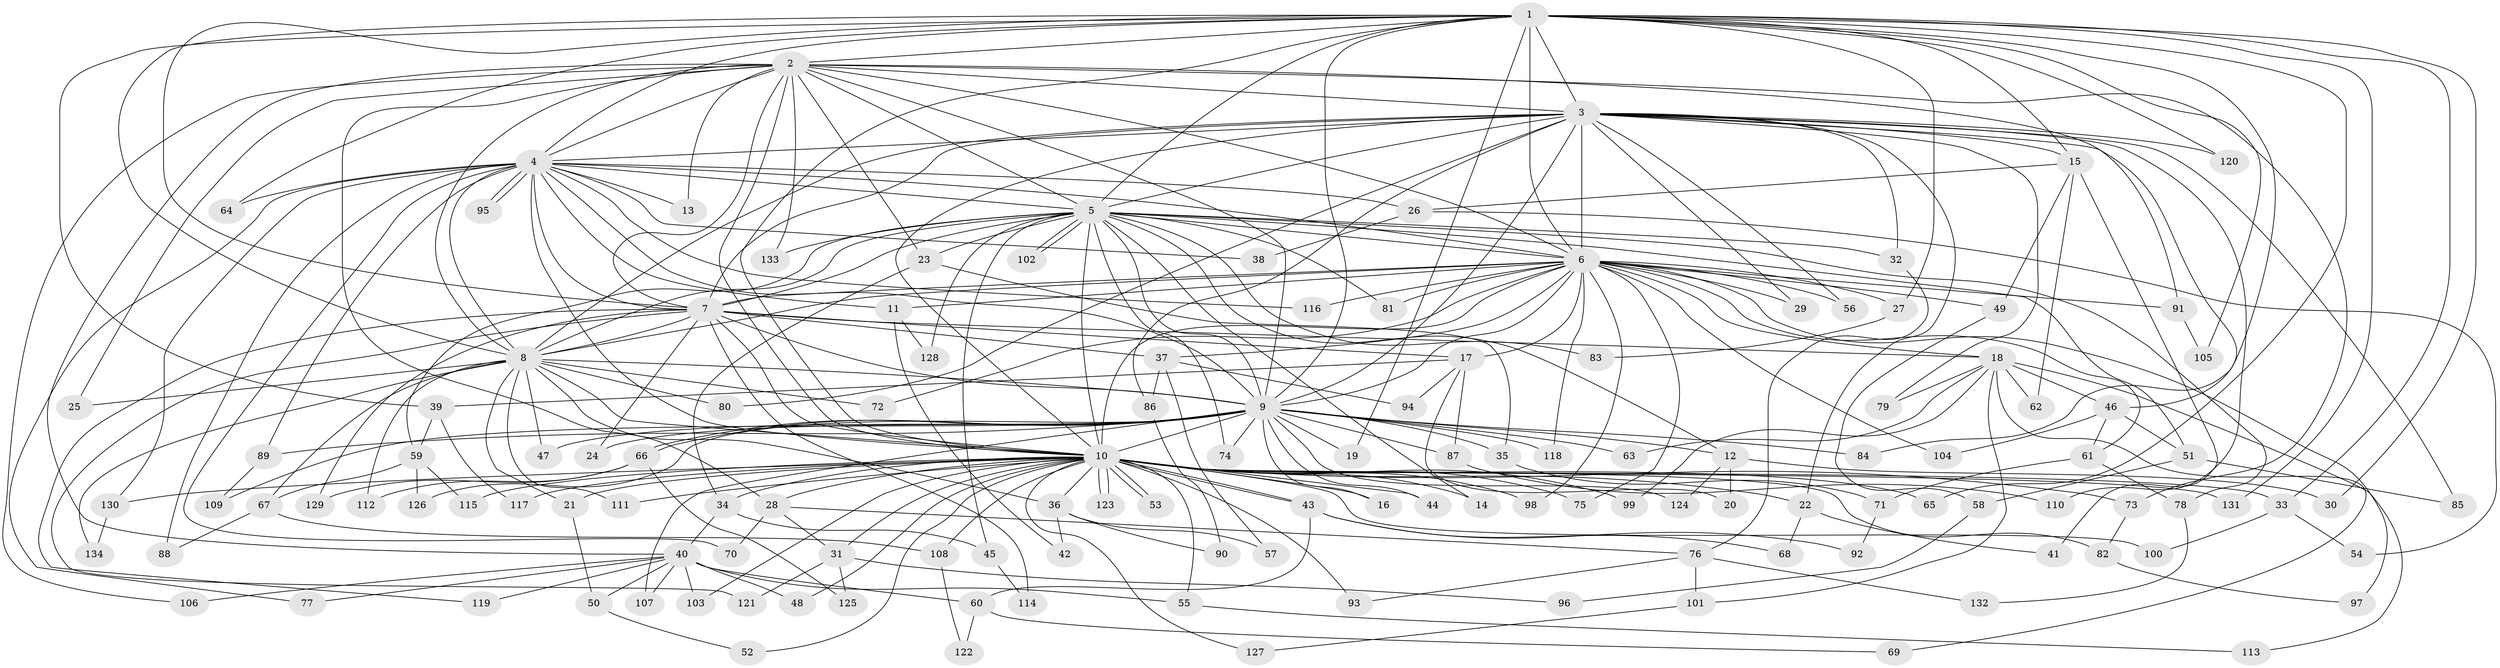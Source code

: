 // Generated by graph-tools (version 1.1) at 2025/14/03/09/25 04:14:13]
// undirected, 134 vertices, 293 edges
graph export_dot {
graph [start="1"]
  node [color=gray90,style=filled];
  1;
  2;
  3;
  4;
  5;
  6;
  7;
  8;
  9;
  10;
  11;
  12;
  13;
  14;
  15;
  16;
  17;
  18;
  19;
  20;
  21;
  22;
  23;
  24;
  25;
  26;
  27;
  28;
  29;
  30;
  31;
  32;
  33;
  34;
  35;
  36;
  37;
  38;
  39;
  40;
  41;
  42;
  43;
  44;
  45;
  46;
  47;
  48;
  49;
  50;
  51;
  52;
  53;
  54;
  55;
  56;
  57;
  58;
  59;
  60;
  61;
  62;
  63;
  64;
  65;
  66;
  67;
  68;
  69;
  70;
  71;
  72;
  73;
  74;
  75;
  76;
  77;
  78;
  79;
  80;
  81;
  82;
  83;
  84;
  85;
  86;
  87;
  88;
  89;
  90;
  91;
  92;
  93;
  94;
  95;
  96;
  97;
  98;
  99;
  100;
  101;
  102;
  103;
  104;
  105;
  106;
  107;
  108;
  109;
  110;
  111;
  112;
  113;
  114;
  115;
  116;
  117;
  118;
  119;
  120;
  121;
  122;
  123;
  124;
  125;
  126;
  127;
  128;
  129;
  130;
  131;
  132;
  133;
  134;
  1 -- 2;
  1 -- 3;
  1 -- 4;
  1 -- 5;
  1 -- 6;
  1 -- 7;
  1 -- 8;
  1 -- 9;
  1 -- 10;
  1 -- 15;
  1 -- 19;
  1 -- 27;
  1 -- 30;
  1 -- 33;
  1 -- 39;
  1 -- 64;
  1 -- 65;
  1 -- 84;
  1 -- 105;
  1 -- 120;
  1 -- 131;
  2 -- 3;
  2 -- 4;
  2 -- 5;
  2 -- 6;
  2 -- 7;
  2 -- 8;
  2 -- 9;
  2 -- 10;
  2 -- 13;
  2 -- 23;
  2 -- 25;
  2 -- 28;
  2 -- 40;
  2 -- 73;
  2 -- 91;
  2 -- 106;
  2 -- 133;
  3 -- 4;
  3 -- 5;
  3 -- 6;
  3 -- 7;
  3 -- 8;
  3 -- 9;
  3 -- 10;
  3 -- 15;
  3 -- 22;
  3 -- 29;
  3 -- 32;
  3 -- 46;
  3 -- 56;
  3 -- 79;
  3 -- 80;
  3 -- 85;
  3 -- 86;
  3 -- 110;
  3 -- 120;
  4 -- 5;
  4 -- 6;
  4 -- 7;
  4 -- 8;
  4 -- 9;
  4 -- 10;
  4 -- 11;
  4 -- 13;
  4 -- 26;
  4 -- 38;
  4 -- 64;
  4 -- 70;
  4 -- 77;
  4 -- 88;
  4 -- 89;
  4 -- 95;
  4 -- 95;
  4 -- 116;
  4 -- 130;
  5 -- 6;
  5 -- 7;
  5 -- 8;
  5 -- 9;
  5 -- 10;
  5 -- 12;
  5 -- 14;
  5 -- 23;
  5 -- 32;
  5 -- 45;
  5 -- 51;
  5 -- 59;
  5 -- 74;
  5 -- 78;
  5 -- 81;
  5 -- 83;
  5 -- 102;
  5 -- 102;
  5 -- 128;
  5 -- 133;
  6 -- 7;
  6 -- 8;
  6 -- 9;
  6 -- 10;
  6 -- 11;
  6 -- 17;
  6 -- 18;
  6 -- 27;
  6 -- 29;
  6 -- 37;
  6 -- 49;
  6 -- 56;
  6 -- 61;
  6 -- 72;
  6 -- 75;
  6 -- 81;
  6 -- 91;
  6 -- 97;
  6 -- 98;
  6 -- 104;
  6 -- 116;
  6 -- 118;
  7 -- 8;
  7 -- 9;
  7 -- 10;
  7 -- 17;
  7 -- 18;
  7 -- 24;
  7 -- 37;
  7 -- 114;
  7 -- 119;
  7 -- 121;
  7 -- 129;
  8 -- 9;
  8 -- 10;
  8 -- 21;
  8 -- 25;
  8 -- 36;
  8 -- 47;
  8 -- 67;
  8 -- 72;
  8 -- 80;
  8 -- 111;
  8 -- 112;
  8 -- 134;
  9 -- 10;
  9 -- 12;
  9 -- 16;
  9 -- 19;
  9 -- 24;
  9 -- 35;
  9 -- 44;
  9 -- 47;
  9 -- 63;
  9 -- 66;
  9 -- 66;
  9 -- 74;
  9 -- 84;
  9 -- 87;
  9 -- 89;
  9 -- 107;
  9 -- 109;
  9 -- 118;
  9 -- 124;
  9 -- 126;
  10 -- 14;
  10 -- 16;
  10 -- 21;
  10 -- 22;
  10 -- 28;
  10 -- 31;
  10 -- 33;
  10 -- 34;
  10 -- 36;
  10 -- 43;
  10 -- 43;
  10 -- 44;
  10 -- 48;
  10 -- 52;
  10 -- 53;
  10 -- 53;
  10 -- 55;
  10 -- 65;
  10 -- 73;
  10 -- 75;
  10 -- 82;
  10 -- 93;
  10 -- 98;
  10 -- 99;
  10 -- 100;
  10 -- 103;
  10 -- 108;
  10 -- 111;
  10 -- 115;
  10 -- 117;
  10 -- 123;
  10 -- 123;
  10 -- 127;
  10 -- 130;
  10 -- 131;
  11 -- 42;
  11 -- 128;
  12 -- 20;
  12 -- 30;
  12 -- 124;
  15 -- 26;
  15 -- 41;
  15 -- 49;
  15 -- 62;
  17 -- 20;
  17 -- 39;
  17 -- 87;
  17 -- 94;
  18 -- 46;
  18 -- 62;
  18 -- 63;
  18 -- 69;
  18 -- 79;
  18 -- 99;
  18 -- 101;
  18 -- 113;
  21 -- 50;
  22 -- 41;
  22 -- 68;
  23 -- 34;
  23 -- 35;
  26 -- 38;
  26 -- 54;
  27 -- 83;
  28 -- 31;
  28 -- 70;
  28 -- 76;
  31 -- 96;
  31 -- 121;
  31 -- 125;
  32 -- 76;
  33 -- 54;
  33 -- 100;
  34 -- 40;
  34 -- 45;
  35 -- 71;
  36 -- 42;
  36 -- 57;
  36 -- 90;
  37 -- 57;
  37 -- 86;
  37 -- 94;
  39 -- 59;
  39 -- 117;
  40 -- 48;
  40 -- 50;
  40 -- 55;
  40 -- 60;
  40 -- 77;
  40 -- 103;
  40 -- 106;
  40 -- 107;
  40 -- 119;
  43 -- 60;
  43 -- 68;
  43 -- 92;
  45 -- 114;
  46 -- 51;
  46 -- 61;
  46 -- 104;
  49 -- 58;
  50 -- 52;
  51 -- 58;
  51 -- 85;
  55 -- 113;
  58 -- 96;
  59 -- 67;
  59 -- 115;
  59 -- 126;
  60 -- 69;
  60 -- 122;
  61 -- 71;
  61 -- 78;
  66 -- 112;
  66 -- 125;
  66 -- 129;
  67 -- 88;
  67 -- 108;
  71 -- 92;
  73 -- 82;
  76 -- 93;
  76 -- 101;
  76 -- 132;
  78 -- 132;
  82 -- 97;
  86 -- 90;
  87 -- 110;
  89 -- 109;
  91 -- 105;
  101 -- 127;
  108 -- 122;
  130 -- 134;
}

